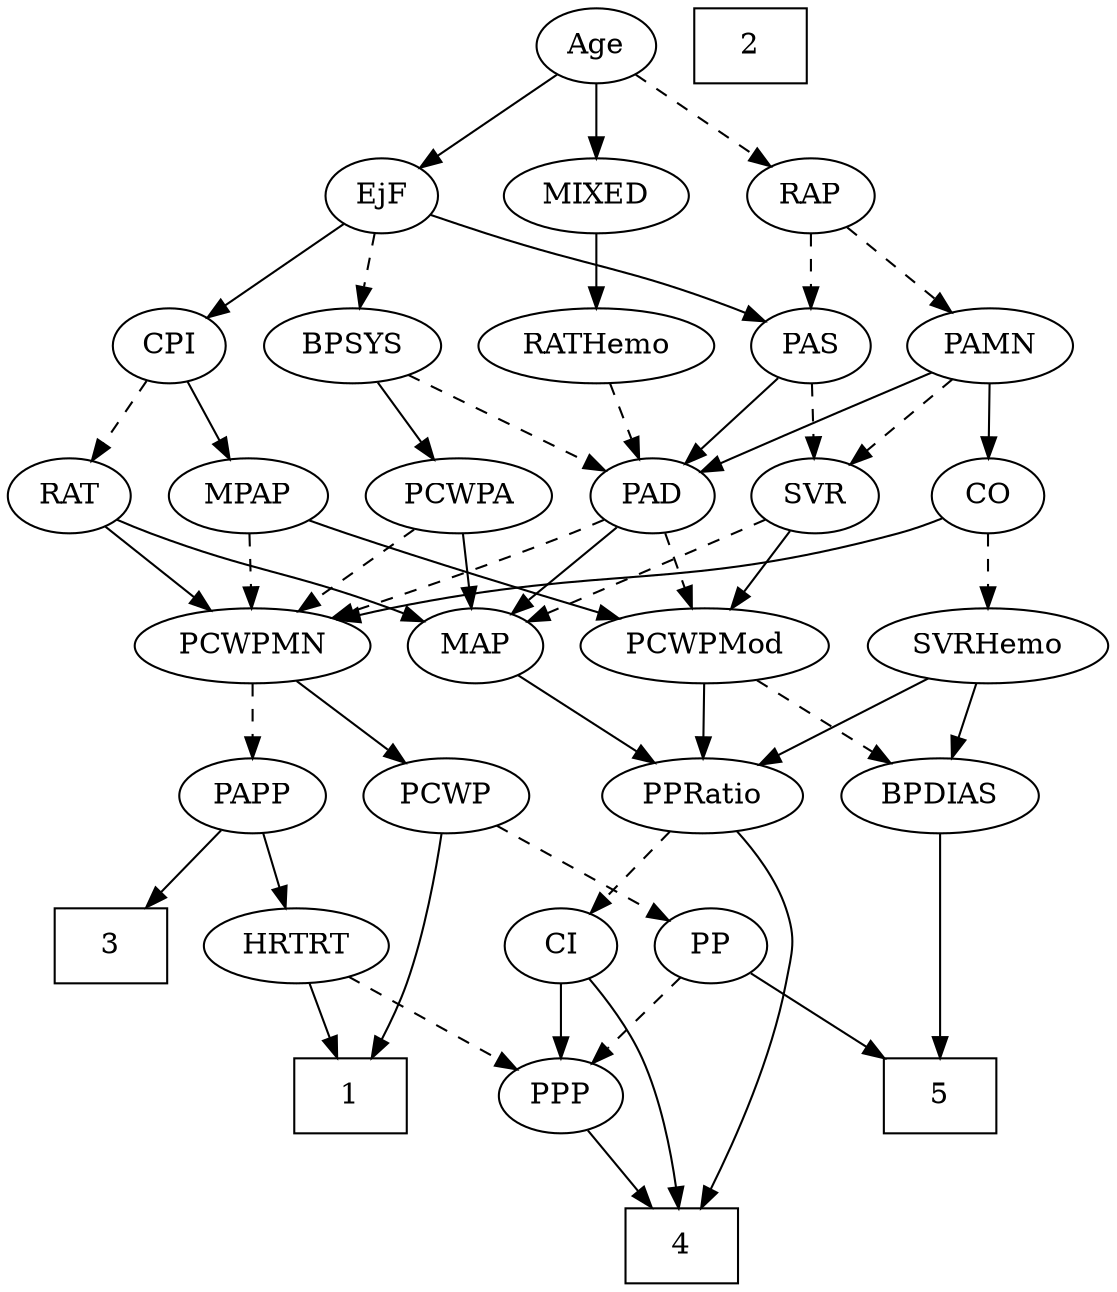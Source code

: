 strict digraph {
	graph [bb="0,0,492.34,612"];
	node [label="\N"];
	1	[height=0.5,
		pos="117.3,90",
		shape=box,
		width=0.75];
	2	[height=0.5,
		pos="341.3,594",
		shape=box,
		width=0.75];
	3	[height=0.5,
		pos="140.3,162",
		shape=box,
		width=0.75];
	4	[height=0.5,
		pos="305.3,18",
		shape=box,
		width=0.75];
	5	[height=0.5,
		pos="432.3,90",
		shape=box,
		width=0.75];
	Age	[height=0.5,
		pos="269.3,594",
		width=0.75];
	EjF	[height=0.5,
		pos="174.3,522",
		width=0.75];
	Age -> EjF	[pos="e,191.93,535.99 251.87,580.16 237.37,569.47 216.51,554.1 200.07,541.99",
		style=solid];
	RAP	[height=0.5,
		pos="363.3,522",
		width=0.77632];
	Age -> RAP	[pos="e,345.7,536.11 286.98,579.83 301.16,569.27 321.27,554.3 337.28,542.37",
		style=dashed];
	MIXED	[height=0.5,
		pos="269.3,522",
		width=1.1193];
	Age -> MIXED	[pos="e,269.3,540.1 269.3,575.7 269.3,567.98 269.3,558.71 269.3,550.11",
		style=solid];
	BPSYS	[height=0.5,
		pos="164.3,450",
		width=1.0471];
	EjF -> BPSYS	[pos="e,166.77,468.28 171.88,504.05 170.78,496.35 169.44,487.03 168.21,478.36",
		style=dashed];
	PAS	[height=0.5,
		pos="363.3,450",
		width=0.75];
	EjF -> PAS	[pos="e,342.16,461.48 197.18,512.39 204.54,509.66 212.75,506.66 220.3,504 267.61,487.3 280.76,486.74 327.3,468 329.12,467.26 330.99,466.48 \
332.87,465.67",
		style=solid];
	CPI	[height=0.5,
		pos="81.298,450",
		width=0.75];
	EjF -> CPI	[pos="e,98.712,464.11 156.8,507.83 142.78,497.27 122.88,482.3 107.04,470.37",
		style=solid];
	RAP -> PAS	[pos="e,363.3,468.1 363.3,503.7 363.3,495.98 363.3,486.71 363.3,478.11",
		style=dashed];
	PAMN	[height=0.5,
		pos="444.3,450",
		width=1.011];
	RAP -> PAMN	[pos="e,426.93,466.01 379.3,507.17 390.68,497.34 406.19,483.93 419.2,472.69",
		style=dashed];
	RATHemo	[height=0.5,
		pos="269.3,450",
		width=1.3721];
	MIXED -> RATHemo	[pos="e,269.3,468.1 269.3,503.7 269.3,495.98 269.3,486.71 269.3,478.11",
		style=solid];
	MPAP	[height=0.5,
		pos="107.3,378",
		width=0.97491];
	PCWPMod	[height=0.5,
		pos="322.3,306",
		width=1.4443];
	MPAP -> PCWPMod	[pos="e,283.68,318.15 134.18,366.28 139.81,364.13 145.73,361.94 151.3,360 192.31,345.74 239.49,331.26 273.89,321.05",
		style=solid];
	PCWPMN	[height=0.5,
		pos="122.3,306",
		width=1.3902];
	MPAP -> PCWPMN	[pos="e,118.6,324.28 110.93,360.05 112.6,352.26 114.62,342.82 116.49,334.08",
		style=dashed];
	PAD	[height=0.5,
		pos="290.3,378",
		width=0.79437];
	BPSYS -> PAD	[pos="e,269.63,390.48 188,435.83 208.58,424.4 238.49,407.78 260.65,395.47",
		style=dashed];
	PCWPA	[height=0.5,
		pos="202.3,378",
		width=1.1555];
	BPSYS -> PCWPA	[pos="e,193.09,395.96 173.3,432.41 177.78,424.16 183.29,414.01 188.3,404.78",
		style=solid];
	PAD -> PCWPMod	[pos="e,314.55,323.96 297.88,360.41 301.61,352.25 306.2,342.22 310.38,333.07",
		style=dashed];
	PAD -> PCWPMN	[pos="e,155.04,319.76 268.07,366.58 263.22,364.37 258.1,362.07 253.3,360 223.84,347.28 190.29,333.72 164.51,323.51",
		style=dashed];
	MAP	[height=0.5,
		pos="221.3,306",
		width=0.84854];
	PAD -> MAP	[pos="e,235.91,321.82 275.66,362.15 266.24,352.6 253.82,339.99 243.23,329.25",
		style=solid];
	CO	[height=0.5,
		pos="442.3,378",
		width=0.75];
	CO -> PCWPMN	[pos="e,158.95,318.29 421.05,366.85 415.09,364.31 408.53,361.8 402.3,360 306.7,332.34 278.39,345.82 181.3,324 177.2,323.08 172.97,322.04 \
168.74,320.94",
		style=solid];
	SVRHemo	[height=0.5,
		pos="442.3,306",
		width=1.3902];
	CO -> SVRHemo	[pos="e,442.3,324.1 442.3,359.7 442.3,351.98 442.3,342.71 442.3,334.11",
		style=dashed];
	PAS -> PAD	[pos="e,305.3,393.38 348.52,434.83 338.2,424.94 324.24,411.55 312.57,400.36",
		style=solid];
	SVR	[height=0.5,
		pos="365.3,378",
		width=0.77632];
	PAS -> SVR	[pos="e,364.81,396.1 363.79,431.7 364.01,423.98 364.28,414.71 364.52,406.11",
		style=dashed];
	PAMN -> PAD	[pos="e,313.14,389.38 418.52,437.28 392.06,425.25 350.82,406.51 322.29,393.54",
		style=solid];
	PAMN -> CO	[pos="e,442.79,396.1 443.8,431.7 443.58,423.98 443.32,414.71 443.07,406.11",
		style=solid];
	PAMN -> SVR	[pos="e,381.06,392.97 427.16,433.81 415.91,423.85 401.07,410.7 388.74,399.77",
		style=dashed];
	RATHemo -> PAD	[pos="e,285.26,395.79 274.38,432.05 276.78,424.06 279.7,414.33 282.38,405.4",
		style=dashed];
	CPI -> MPAP	[pos="e,101,395.96 87.459,432.41 90.459,424.34 94.137,414.43 97.509,405.35",
		style=solid];
	RAT	[height=0.5,
		pos="27.298,378",
		width=0.75827];
	CPI -> RAT	[pos="e,39.248,394.49 69.313,433.46 62.322,424.4 53.361,412.79 45.512,402.61",
		style=dashed];
	RAT -> PCWPMN	[pos="e,101.19,322.55 45.166,363.83 58.59,353.94 77.27,340.18 92.885,328.67",
		style=solid];
	RAT -> MAP	[pos="e,197.77,317.49 48.395,366.41 53.234,364.16 58.398,361.89 63.298,360 114.44,340.24 129.77,342.75 181.3,324 183.66,323.14 186.08,\
322.22 188.5,321.27",
		style=solid];
	SVR -> PCWPMod	[pos="e,332.62,323.8 355.54,361.12 350.36,352.68 343.86,342.1 337.99,332.55",
		style=solid];
	SVR -> MAP	[pos="e,244.44,318.25 343.74,366.52 319.88,354.92 281.16,336.1 253.65,322.73",
		style=dashed];
	BPDIAS	[height=0.5,
		pos="432.3,234",
		width=1.1735];
	PCWPMod -> BPDIAS	[pos="e,409.6,249.44 346.17,289.81 362.2,279.61 383.5,266.05 400.9,254.98",
		style=dashed];
	PPRatio	[height=0.5,
		pos="322.3,234",
		width=1.1013];
	PCWPMod -> PPRatio	[pos="e,322.3,252.1 322.3,287.7 322.3,279.98 322.3,270.71 322.3,262.11",
		style=solid];
	PCWPA -> PCWPMN	[pos="e,140.56,322.98 184.54,361.46 173.92,352.17 160.23,340.19 148.39,329.83",
		style=dashed];
	PCWPA -> MAP	[pos="e,216.61,324.28 206.9,360.05 209.01,352.26 211.57,342.82 213.95,334.08",
		style=solid];
	PCWP	[height=0.5,
		pos="201.3,234",
		width=0.97491];
	PCWPMN -> PCWP	[pos="e,184.52,249.86 140.22,289.12 151.02,279.55 164.93,267.23 176.74,256.76",
		style=solid];
	PAPP	[height=0.5,
		pos="116.3,234",
		width=0.88464];
	PCWPMN -> PAPP	[pos="e,117.76,252.1 120.81,287.7 120.15,279.98 119.36,270.71 118.62,262.11",
		style=dashed];
	SVRHemo -> BPDIAS	[pos="e,434.74,252.1 439.83,287.7 438.72,279.98 437.4,270.71 436.17,262.11",
		style=solid];
	SVRHemo -> PPRatio	[pos="e,345.79,248.7 417.14,290.33 398.99,279.74 374.32,265.35 354.69,253.9",
		style=solid];
	BPDIAS -> 5	[pos="e,432.3,108.19 432.3,215.87 432.3,191.67 432.3,147.21 432.3,118.39",
		style=solid];
	MAP -> PPRatio	[pos="e,301.29,249.56 240.29,291.83 255.09,281.58 275.89,267.17 292.83,255.42",
		style=solid];
	PP	[height=0.5,
		pos="322.3,162",
		width=0.75];
	PP -> 5	[pos="e,405.53,108.03 341.46,148.81 356.76,139.07 378.62,125.16 397.06,113.42",
		style=solid];
	PPP	[height=0.5,
		pos="250.3,90",
		width=0.75];
	PP -> PPP	[pos="e,265.09,105.38 307.73,146.83 297.55,136.94 283.77,123.55 272.27,112.36",
		style=dashed];
	PPP -> 4	[pos="e,291.84,36.127 262.23,73.811 269.04,65.141 277.76,54.052 285.56,44.12",
		style=solid];
	PPRatio -> 4	[pos="e,315.17,36.081 336.79,217.17 344.83,207.27 354.05,193.82 358.3,180 363,164.71 361.48,159.68 358.3,144 351,108.11 333.04,69.739 \
320.04,45.12",
		style=solid];
	CI	[height=0.5,
		pos="250.3,162",
		width=0.75];
	PPRatio -> CI	[pos="e,265.25,177.54 306.32,217.46 296.35,207.78 283.39,195.17 272.44,184.53",
		style=dashed];
	PCWP -> 1	[pos="e,142.17,108.1 199.37,215.78 196.63,196.96 190.28,166.49 176.3,144 169.48,133.04 159.74,123 150.14,114.67",
		style=solid];
	PCWP -> PP	[pos="e,302.35,174.54 223.77,220 243.51,208.58 272.32,191.91 293.69,179.55",
		style=dashed];
	CI -> 4	[pos="e,303.6,36.326 263.05,145.7 270.86,135.59 280.45,121.71 286.3,108 294.71,88.293 299.54,64.488 302.23,46.458",
		style=solid];
	CI -> PPP	[pos="e,250.3,108.1 250.3,143.7 250.3,135.98 250.3,126.71 250.3,118.11",
		style=solid];
	PAPP -> 3	[pos="e,134.37,180.28 122.11,216.05 124.81,208.18 128.09,198.62 131.11,189.79",
		style=solid];
	HRTRT	[height=0.5,
		pos="55.298,162",
		width=1.1013];
	PAPP -> HRTRT	[pos="e,69.221,178.98 102.76,217.46 94.894,208.44 84.822,196.88 75.981,186.73",
		style=solid];
	HRTRT -> 1	[pos="e,101.98,108.29 69.366,145.12 77.034,136.46 86.696,125.55 95.333,115.8",
		style=solid];
	HRTRT -> PPP	[pos="e,226.96,99.379 85.339,150.22 120.98,137.42 180.22,116.16 217.16,102.89",
		style=dashed];
}
